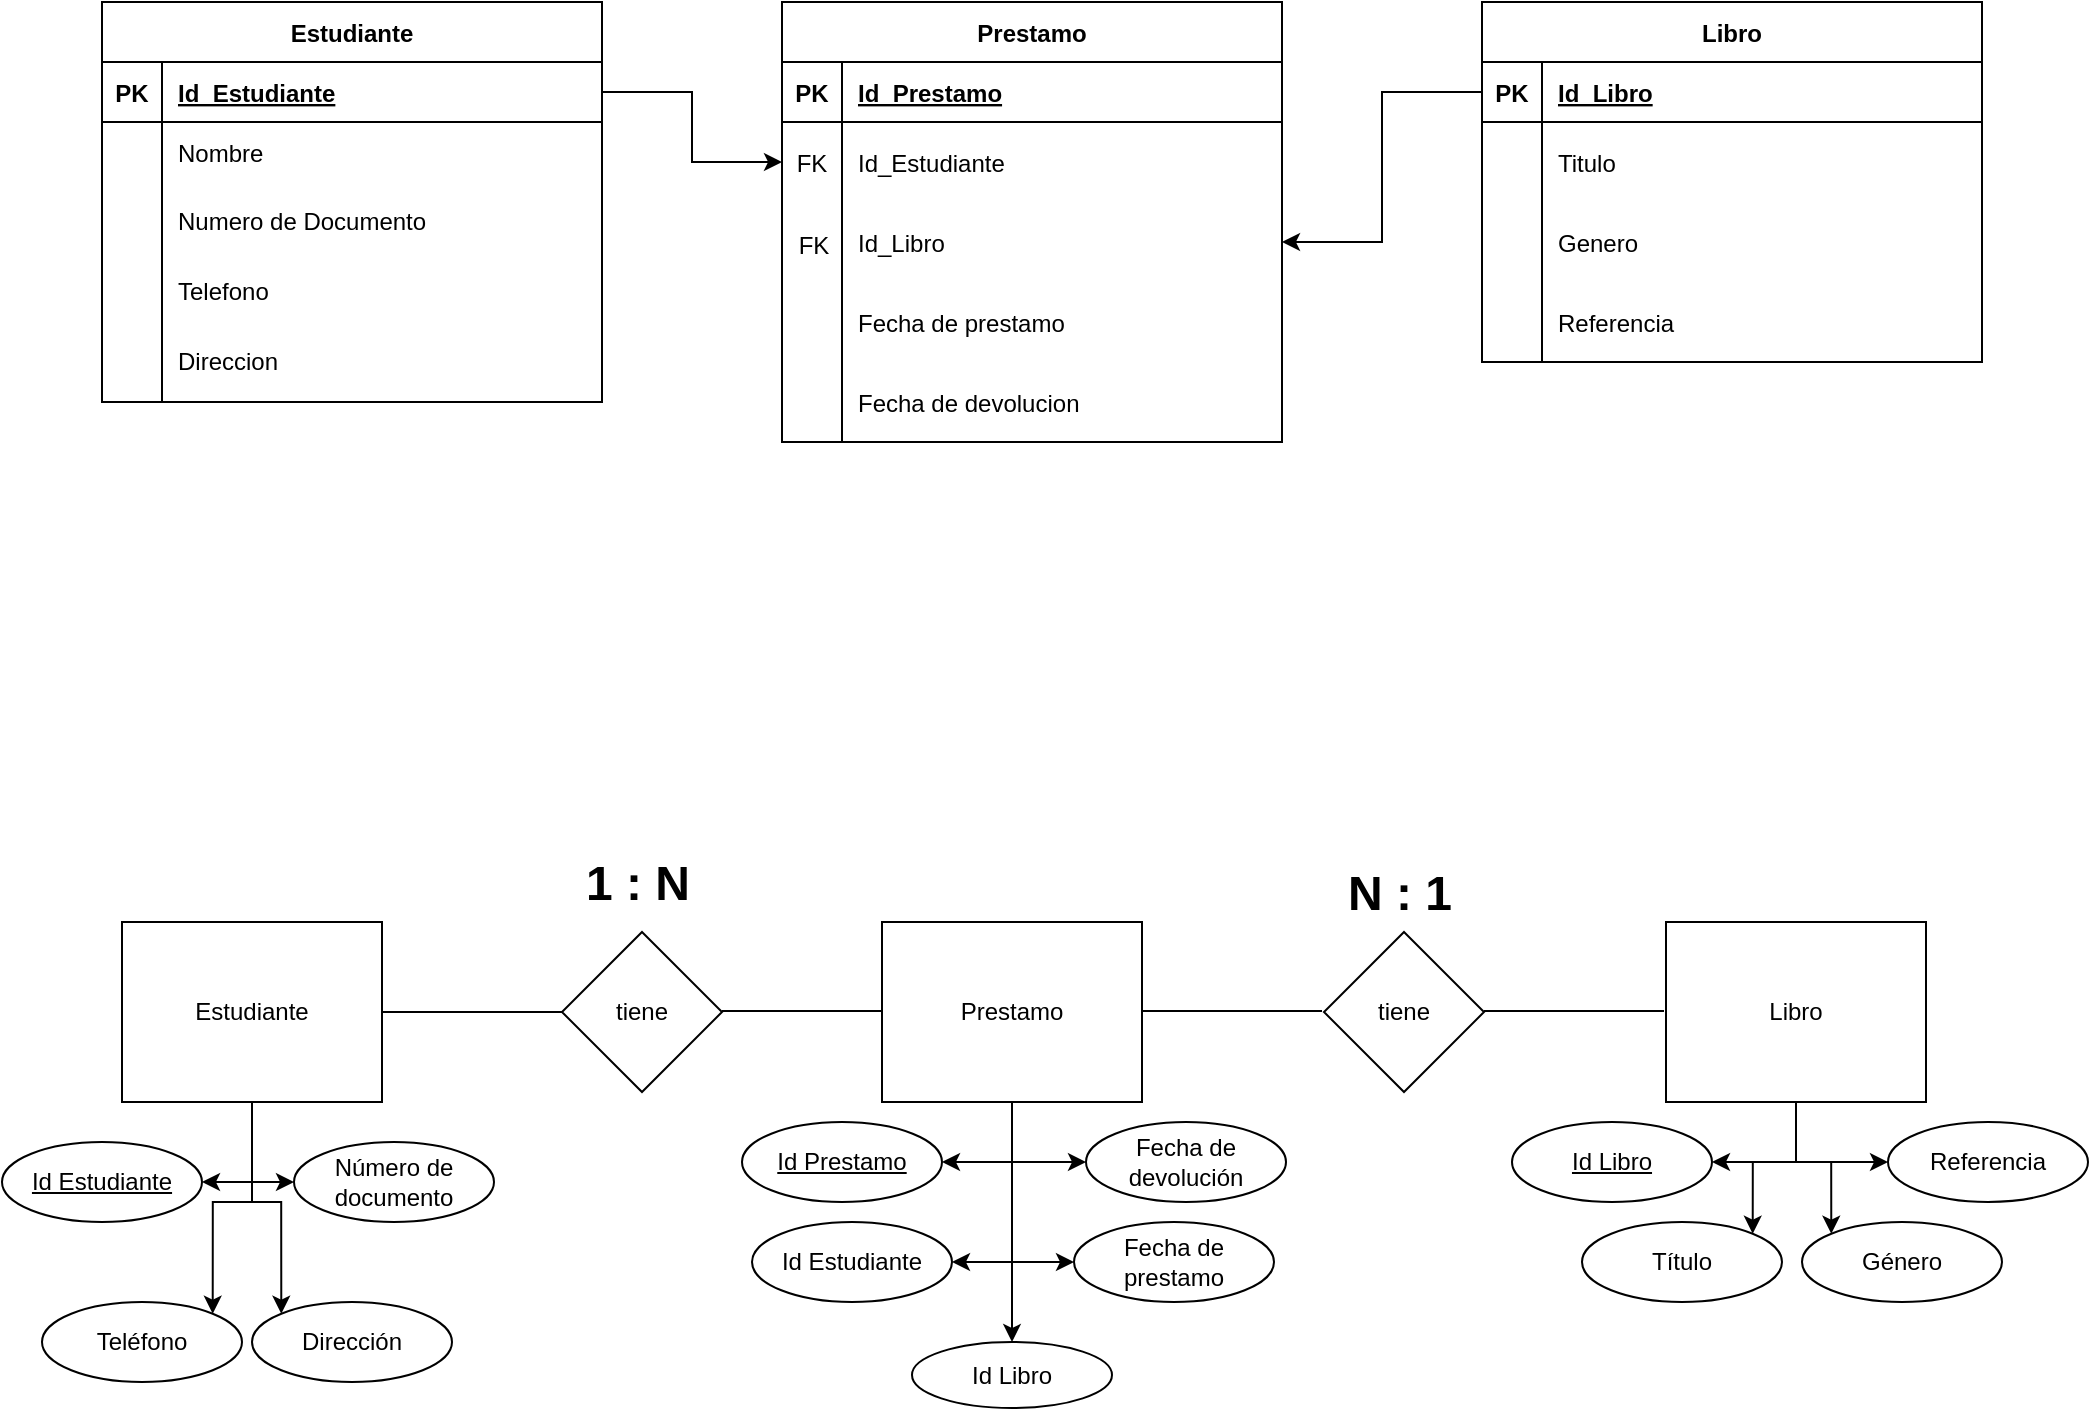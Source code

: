 <mxfile version="24.7.17">
  <diagram id="R2lEEEUBdFMjLlhIrx00" name="Page-1">
    <mxGraphModel dx="984" dy="532" grid="1" gridSize="10" guides="1" tooltips="1" connect="1" arrows="1" fold="1" page="1" pageScale="1" pageWidth="850" pageHeight="1100" math="0" shadow="0" extFonts="Permanent Marker^https://fonts.googleapis.com/css?family=Permanent+Marker">
      <root>
        <mxCell id="0" />
        <mxCell id="1" parent="0" />
        <mxCell id="C-vyLk0tnHw3VtMMgP7b-2" value="Prestamo" style="shape=table;startSize=30;container=1;collapsible=1;childLayout=tableLayout;fixedRows=1;rowLines=0;fontStyle=1;align=center;resizeLast=1;" parent="1" vertex="1">
          <mxGeometry x="390" y="130" width="250" height="220" as="geometry">
            <mxRectangle x="390" y="120" width="80" height="30" as="alternateBounds" />
          </mxGeometry>
        </mxCell>
        <mxCell id="C-vyLk0tnHw3VtMMgP7b-3" value="" style="shape=partialRectangle;collapsible=0;dropTarget=0;pointerEvents=0;fillColor=none;points=[[0,0.5],[1,0.5]];portConstraint=eastwest;top=0;left=0;right=0;bottom=1;" parent="C-vyLk0tnHw3VtMMgP7b-2" vertex="1">
          <mxGeometry y="30" width="250" height="30" as="geometry" />
        </mxCell>
        <mxCell id="C-vyLk0tnHw3VtMMgP7b-4" value="PK" style="shape=partialRectangle;overflow=hidden;connectable=0;fillColor=none;top=0;left=0;bottom=0;right=0;fontStyle=1;" parent="C-vyLk0tnHw3VtMMgP7b-3" vertex="1">
          <mxGeometry width="30" height="30" as="geometry">
            <mxRectangle width="30" height="30" as="alternateBounds" />
          </mxGeometry>
        </mxCell>
        <mxCell id="C-vyLk0tnHw3VtMMgP7b-5" value="Id_Prestamo" style="shape=partialRectangle;overflow=hidden;connectable=0;fillColor=none;top=0;left=0;bottom=0;right=0;align=left;spacingLeft=6;fontStyle=5;" parent="C-vyLk0tnHw3VtMMgP7b-3" vertex="1">
          <mxGeometry x="30" width="220" height="30" as="geometry">
            <mxRectangle width="220" height="30" as="alternateBounds" />
          </mxGeometry>
        </mxCell>
        <mxCell id="C-vyLk0tnHw3VtMMgP7b-6" value="" style="shape=partialRectangle;collapsible=0;dropTarget=0;pointerEvents=0;fillColor=none;points=[[0,0.5],[1,0.5]];portConstraint=eastwest;top=0;left=0;right=0;bottom=0;" parent="C-vyLk0tnHw3VtMMgP7b-2" vertex="1">
          <mxGeometry y="60" width="250" height="40" as="geometry" />
        </mxCell>
        <mxCell id="C-vyLk0tnHw3VtMMgP7b-7" value="FK" style="shape=partialRectangle;overflow=hidden;connectable=0;fillColor=none;top=0;left=0;bottom=0;right=0;" parent="C-vyLk0tnHw3VtMMgP7b-6" vertex="1">
          <mxGeometry width="30" height="40" as="geometry">
            <mxRectangle width="30" height="40" as="alternateBounds" />
          </mxGeometry>
        </mxCell>
        <mxCell id="C-vyLk0tnHw3VtMMgP7b-8" value="Id_Estudiante" style="shape=partialRectangle;overflow=hidden;connectable=0;fillColor=none;top=0;left=0;bottom=0;right=0;align=left;spacingLeft=6;" parent="C-vyLk0tnHw3VtMMgP7b-6" vertex="1">
          <mxGeometry x="30" width="220" height="40" as="geometry">
            <mxRectangle width="220" height="40" as="alternateBounds" />
          </mxGeometry>
        </mxCell>
        <mxCell id="C-vyLk0tnHw3VtMMgP7b-9" value="" style="shape=partialRectangle;collapsible=0;dropTarget=0;pointerEvents=0;fillColor=none;points=[[0,0.5],[1,0.5]];portConstraint=eastwest;top=0;left=0;right=0;bottom=0;" parent="C-vyLk0tnHw3VtMMgP7b-2" vertex="1">
          <mxGeometry y="100" width="250" height="40" as="geometry" />
        </mxCell>
        <mxCell id="C-vyLk0tnHw3VtMMgP7b-10" value="" style="shape=partialRectangle;overflow=hidden;connectable=0;fillColor=none;top=0;left=0;bottom=0;right=0;" parent="C-vyLk0tnHw3VtMMgP7b-9" vertex="1">
          <mxGeometry width="30" height="40" as="geometry">
            <mxRectangle width="30" height="40" as="alternateBounds" />
          </mxGeometry>
        </mxCell>
        <mxCell id="C-vyLk0tnHw3VtMMgP7b-11" value="Id_Libro" style="shape=partialRectangle;overflow=hidden;connectable=0;fillColor=none;top=0;left=0;bottom=0;right=0;align=left;spacingLeft=6;" parent="C-vyLk0tnHw3VtMMgP7b-9" vertex="1">
          <mxGeometry x="30" width="220" height="40" as="geometry">
            <mxRectangle width="220" height="40" as="alternateBounds" />
          </mxGeometry>
        </mxCell>
        <mxCell id="ZvHyLJkmEVC4T33rTj_y-20" style="shape=partialRectangle;collapsible=0;dropTarget=0;pointerEvents=0;fillColor=none;points=[[0,0.5],[1,0.5]];portConstraint=eastwest;top=0;left=0;right=0;bottom=0;" parent="C-vyLk0tnHw3VtMMgP7b-2" vertex="1">
          <mxGeometry y="140" width="250" height="40" as="geometry" />
        </mxCell>
        <mxCell id="ZvHyLJkmEVC4T33rTj_y-21" style="shape=partialRectangle;overflow=hidden;connectable=0;fillColor=none;top=0;left=0;bottom=0;right=0;" parent="ZvHyLJkmEVC4T33rTj_y-20" vertex="1">
          <mxGeometry width="30" height="40" as="geometry">
            <mxRectangle width="30" height="40" as="alternateBounds" />
          </mxGeometry>
        </mxCell>
        <mxCell id="ZvHyLJkmEVC4T33rTj_y-22" value="Fecha de prestamo" style="shape=partialRectangle;overflow=hidden;connectable=0;fillColor=none;top=0;left=0;bottom=0;right=0;align=left;spacingLeft=6;" parent="ZvHyLJkmEVC4T33rTj_y-20" vertex="1">
          <mxGeometry x="30" width="220" height="40" as="geometry">
            <mxRectangle width="220" height="40" as="alternateBounds" />
          </mxGeometry>
        </mxCell>
        <mxCell id="ZvHyLJkmEVC4T33rTj_y-23" style="shape=partialRectangle;collapsible=0;dropTarget=0;pointerEvents=0;fillColor=none;points=[[0,0.5],[1,0.5]];portConstraint=eastwest;top=0;left=0;right=0;bottom=0;" parent="C-vyLk0tnHw3VtMMgP7b-2" vertex="1">
          <mxGeometry y="180" width="250" height="40" as="geometry" />
        </mxCell>
        <mxCell id="ZvHyLJkmEVC4T33rTj_y-24" style="shape=partialRectangle;overflow=hidden;connectable=0;fillColor=none;top=0;left=0;bottom=0;right=0;" parent="ZvHyLJkmEVC4T33rTj_y-23" vertex="1">
          <mxGeometry width="30" height="40" as="geometry">
            <mxRectangle width="30" height="40" as="alternateBounds" />
          </mxGeometry>
        </mxCell>
        <mxCell id="ZvHyLJkmEVC4T33rTj_y-25" value="Fecha de devolucion" style="shape=partialRectangle;overflow=hidden;connectable=0;fillColor=none;top=0;left=0;bottom=0;right=0;align=left;spacingLeft=6;" parent="ZvHyLJkmEVC4T33rTj_y-23" vertex="1">
          <mxGeometry x="30" width="220" height="40" as="geometry">
            <mxRectangle width="220" height="40" as="alternateBounds" />
          </mxGeometry>
        </mxCell>
        <mxCell id="C-vyLk0tnHw3VtMMgP7b-13" value="Libro" style="shape=table;startSize=30;container=1;collapsible=1;childLayout=tableLayout;fixedRows=1;rowLines=0;fontStyle=1;align=center;resizeLast=1;" parent="1" vertex="1">
          <mxGeometry x="740" y="130" width="250" height="180" as="geometry" />
        </mxCell>
        <mxCell id="C-vyLk0tnHw3VtMMgP7b-14" value="" style="shape=partialRectangle;collapsible=0;dropTarget=0;pointerEvents=0;fillColor=none;points=[[0,0.5],[1,0.5]];portConstraint=eastwest;top=0;left=0;right=0;bottom=1;" parent="C-vyLk0tnHw3VtMMgP7b-13" vertex="1">
          <mxGeometry y="30" width="250" height="30" as="geometry" />
        </mxCell>
        <mxCell id="C-vyLk0tnHw3VtMMgP7b-15" value="PK" style="shape=partialRectangle;overflow=hidden;connectable=0;fillColor=none;top=0;left=0;bottom=0;right=0;fontStyle=1;" parent="C-vyLk0tnHw3VtMMgP7b-14" vertex="1">
          <mxGeometry width="30" height="30" as="geometry">
            <mxRectangle width="30" height="30" as="alternateBounds" />
          </mxGeometry>
        </mxCell>
        <mxCell id="C-vyLk0tnHw3VtMMgP7b-16" value="Id_Libro" style="shape=partialRectangle;overflow=hidden;connectable=0;fillColor=none;top=0;left=0;bottom=0;right=0;align=left;spacingLeft=6;fontStyle=5;" parent="C-vyLk0tnHw3VtMMgP7b-14" vertex="1">
          <mxGeometry x="30" width="220" height="30" as="geometry">
            <mxRectangle width="220" height="30" as="alternateBounds" />
          </mxGeometry>
        </mxCell>
        <mxCell id="C-vyLk0tnHw3VtMMgP7b-17" value="" style="shape=partialRectangle;collapsible=0;dropTarget=0;pointerEvents=0;fillColor=none;points=[[0,0.5],[1,0.5]];portConstraint=eastwest;top=0;left=0;right=0;bottom=0;" parent="C-vyLk0tnHw3VtMMgP7b-13" vertex="1">
          <mxGeometry y="60" width="250" height="40" as="geometry" />
        </mxCell>
        <mxCell id="C-vyLk0tnHw3VtMMgP7b-18" value="" style="shape=partialRectangle;overflow=hidden;connectable=0;fillColor=none;top=0;left=0;bottom=0;right=0;" parent="C-vyLk0tnHw3VtMMgP7b-17" vertex="1">
          <mxGeometry width="30" height="40" as="geometry">
            <mxRectangle width="30" height="40" as="alternateBounds" />
          </mxGeometry>
        </mxCell>
        <mxCell id="C-vyLk0tnHw3VtMMgP7b-19" value="Titulo" style="shape=partialRectangle;overflow=hidden;connectable=0;fillColor=none;top=0;left=0;bottom=0;right=0;align=left;spacingLeft=6;" parent="C-vyLk0tnHw3VtMMgP7b-17" vertex="1">
          <mxGeometry x="30" width="220" height="40" as="geometry">
            <mxRectangle width="220" height="40" as="alternateBounds" />
          </mxGeometry>
        </mxCell>
        <mxCell id="C-vyLk0tnHw3VtMMgP7b-20" value="" style="shape=partialRectangle;collapsible=0;dropTarget=0;pointerEvents=0;fillColor=none;points=[[0,0.5],[1,0.5]];portConstraint=eastwest;top=0;left=0;right=0;bottom=0;" parent="C-vyLk0tnHw3VtMMgP7b-13" vertex="1">
          <mxGeometry y="100" width="250" height="40" as="geometry" />
        </mxCell>
        <mxCell id="C-vyLk0tnHw3VtMMgP7b-21" value="" style="shape=partialRectangle;overflow=hidden;connectable=0;fillColor=none;top=0;left=0;bottom=0;right=0;" parent="C-vyLk0tnHw3VtMMgP7b-20" vertex="1">
          <mxGeometry width="30" height="40" as="geometry">
            <mxRectangle width="30" height="40" as="alternateBounds" />
          </mxGeometry>
        </mxCell>
        <mxCell id="C-vyLk0tnHw3VtMMgP7b-22" value="Genero" style="shape=partialRectangle;overflow=hidden;connectable=0;fillColor=none;top=0;left=0;bottom=0;right=0;align=left;spacingLeft=6;" parent="C-vyLk0tnHw3VtMMgP7b-20" vertex="1">
          <mxGeometry x="30" width="220" height="40" as="geometry">
            <mxRectangle width="220" height="40" as="alternateBounds" />
          </mxGeometry>
        </mxCell>
        <mxCell id="ZvHyLJkmEVC4T33rTj_y-17" style="shape=partialRectangle;collapsible=0;dropTarget=0;pointerEvents=0;fillColor=none;points=[[0,0.5],[1,0.5]];portConstraint=eastwest;top=0;left=0;right=0;bottom=0;" parent="C-vyLk0tnHw3VtMMgP7b-13" vertex="1">
          <mxGeometry y="140" width="250" height="40" as="geometry" />
        </mxCell>
        <mxCell id="ZvHyLJkmEVC4T33rTj_y-18" style="shape=partialRectangle;overflow=hidden;connectable=0;fillColor=none;top=0;left=0;bottom=0;right=0;" parent="ZvHyLJkmEVC4T33rTj_y-17" vertex="1">
          <mxGeometry width="30" height="40" as="geometry">
            <mxRectangle width="30" height="40" as="alternateBounds" />
          </mxGeometry>
        </mxCell>
        <mxCell id="ZvHyLJkmEVC4T33rTj_y-19" value="Referencia" style="shape=partialRectangle;overflow=hidden;connectable=0;fillColor=none;top=0;left=0;bottom=0;right=0;align=left;spacingLeft=6;" parent="ZvHyLJkmEVC4T33rTj_y-17" vertex="1">
          <mxGeometry x="30" width="220" height="40" as="geometry">
            <mxRectangle width="220" height="40" as="alternateBounds" />
          </mxGeometry>
        </mxCell>
        <mxCell id="C-vyLk0tnHw3VtMMgP7b-23" value="Estudiante" style="shape=table;startSize=30;container=1;collapsible=1;childLayout=tableLayout;fixedRows=1;rowLines=0;fontStyle=1;align=center;resizeLast=1;" parent="1" vertex="1">
          <mxGeometry x="50" y="130" width="250" height="200" as="geometry" />
        </mxCell>
        <mxCell id="C-vyLk0tnHw3VtMMgP7b-24" value="" style="shape=partialRectangle;collapsible=0;dropTarget=0;pointerEvents=0;fillColor=none;points=[[0,0.5],[1,0.5]];portConstraint=eastwest;top=0;left=0;right=0;bottom=1;" parent="C-vyLk0tnHw3VtMMgP7b-23" vertex="1">
          <mxGeometry y="30" width="250" height="30" as="geometry" />
        </mxCell>
        <mxCell id="C-vyLk0tnHw3VtMMgP7b-25" value="PK" style="shape=partialRectangle;overflow=hidden;connectable=0;fillColor=none;top=0;left=0;bottom=0;right=0;fontStyle=1;" parent="C-vyLk0tnHw3VtMMgP7b-24" vertex="1">
          <mxGeometry width="30" height="30" as="geometry">
            <mxRectangle width="30" height="30" as="alternateBounds" />
          </mxGeometry>
        </mxCell>
        <mxCell id="C-vyLk0tnHw3VtMMgP7b-26" value="Id_Estudiante" style="shape=partialRectangle;overflow=hidden;connectable=0;fillColor=none;top=0;left=0;bottom=0;right=0;align=left;spacingLeft=6;fontStyle=5;" parent="C-vyLk0tnHw3VtMMgP7b-24" vertex="1">
          <mxGeometry x="30" width="220" height="30" as="geometry">
            <mxRectangle width="220" height="30" as="alternateBounds" />
          </mxGeometry>
        </mxCell>
        <mxCell id="C-vyLk0tnHw3VtMMgP7b-27" value="" style="shape=partialRectangle;collapsible=0;dropTarget=0;pointerEvents=0;fillColor=none;points=[[0,0.5],[1,0.5]];portConstraint=eastwest;top=0;left=0;right=0;bottom=0;" parent="C-vyLk0tnHw3VtMMgP7b-23" vertex="1">
          <mxGeometry y="60" width="250" height="30" as="geometry" />
        </mxCell>
        <mxCell id="C-vyLk0tnHw3VtMMgP7b-28" value="" style="shape=partialRectangle;overflow=hidden;connectable=0;fillColor=none;top=0;left=0;bottom=0;right=0;" parent="C-vyLk0tnHw3VtMMgP7b-27" vertex="1">
          <mxGeometry width="30" height="30" as="geometry">
            <mxRectangle width="30" height="30" as="alternateBounds" />
          </mxGeometry>
        </mxCell>
        <mxCell id="C-vyLk0tnHw3VtMMgP7b-29" value="Nombre" style="shape=partialRectangle;overflow=hidden;connectable=0;fillColor=none;top=0;left=0;bottom=0;right=0;align=left;spacingLeft=6;" parent="C-vyLk0tnHw3VtMMgP7b-27" vertex="1">
          <mxGeometry x="30" width="220" height="30" as="geometry">
            <mxRectangle width="220" height="30" as="alternateBounds" />
          </mxGeometry>
        </mxCell>
        <mxCell id="ZvHyLJkmEVC4T33rTj_y-11" value="" style="shape=tableRow;horizontal=0;startSize=0;swimlaneHead=0;swimlaneBody=0;fillColor=none;collapsible=0;dropTarget=0;points=[[0,0.5],[1,0.5]];portConstraint=eastwest;top=0;left=0;right=0;bottom=0;" parent="C-vyLk0tnHw3VtMMgP7b-23" vertex="1">
          <mxGeometry y="90" width="250" height="40" as="geometry" />
        </mxCell>
        <mxCell id="ZvHyLJkmEVC4T33rTj_y-12" value="" style="shape=partialRectangle;connectable=0;fillColor=none;top=0;left=0;bottom=0;right=0;editable=1;overflow=hidden;whiteSpace=wrap;html=1;" parent="ZvHyLJkmEVC4T33rTj_y-11" vertex="1">
          <mxGeometry width="30" height="40" as="geometry">
            <mxRectangle width="30" height="40" as="alternateBounds" />
          </mxGeometry>
        </mxCell>
        <mxCell id="ZvHyLJkmEVC4T33rTj_y-13" value="Numero de Documento" style="shape=partialRectangle;connectable=0;fillColor=none;top=0;left=0;bottom=0;right=0;align=left;spacingLeft=6;overflow=hidden;whiteSpace=wrap;html=1;" parent="ZvHyLJkmEVC4T33rTj_y-11" vertex="1">
          <mxGeometry x="30" width="220" height="40" as="geometry">
            <mxRectangle width="220" height="40" as="alternateBounds" />
          </mxGeometry>
        </mxCell>
        <mxCell id="ZvHyLJkmEVC4T33rTj_y-14" value="" style="shape=tableRow;horizontal=0;startSize=0;swimlaneHead=0;swimlaneBody=0;fillColor=none;collapsible=0;dropTarget=0;points=[[0,0.5],[1,0.5]];portConstraint=eastwest;top=0;left=0;right=0;bottom=0;" parent="C-vyLk0tnHw3VtMMgP7b-23" vertex="1">
          <mxGeometry y="130" width="250" height="30" as="geometry" />
        </mxCell>
        <mxCell id="ZvHyLJkmEVC4T33rTj_y-15" value="" style="shape=partialRectangle;connectable=0;fillColor=none;top=0;left=0;bottom=0;right=0;editable=1;overflow=hidden;whiteSpace=wrap;html=1;" parent="ZvHyLJkmEVC4T33rTj_y-14" vertex="1">
          <mxGeometry width="30" height="30" as="geometry">
            <mxRectangle width="30" height="30" as="alternateBounds" />
          </mxGeometry>
        </mxCell>
        <mxCell id="ZvHyLJkmEVC4T33rTj_y-16" value="Telefono" style="shape=partialRectangle;connectable=0;fillColor=none;top=0;left=0;bottom=0;right=0;align=left;spacingLeft=6;overflow=hidden;whiteSpace=wrap;html=1;" parent="ZvHyLJkmEVC4T33rTj_y-14" vertex="1">
          <mxGeometry x="30" width="220" height="30" as="geometry">
            <mxRectangle width="220" height="30" as="alternateBounds" />
          </mxGeometry>
        </mxCell>
        <mxCell id="ZvHyLJkmEVC4T33rTj_y-8" value="" style="shape=tableRow;horizontal=0;startSize=0;swimlaneHead=0;swimlaneBody=0;fillColor=none;collapsible=0;dropTarget=0;points=[[0,0.5],[1,0.5]];portConstraint=eastwest;top=0;left=0;right=0;bottom=0;" parent="C-vyLk0tnHw3VtMMgP7b-23" vertex="1">
          <mxGeometry y="160" width="250" height="40" as="geometry" />
        </mxCell>
        <mxCell id="ZvHyLJkmEVC4T33rTj_y-9" value="" style="shape=partialRectangle;connectable=0;fillColor=none;top=0;left=0;bottom=0;right=0;editable=1;overflow=hidden;whiteSpace=wrap;html=1;" parent="ZvHyLJkmEVC4T33rTj_y-8" vertex="1">
          <mxGeometry width="30" height="40" as="geometry">
            <mxRectangle width="30" height="40" as="alternateBounds" />
          </mxGeometry>
        </mxCell>
        <mxCell id="ZvHyLJkmEVC4T33rTj_y-10" value="Direccion" style="shape=partialRectangle;connectable=0;fillColor=none;top=0;left=0;bottom=0;right=0;align=left;spacingLeft=6;overflow=hidden;whiteSpace=wrap;html=1;" parent="ZvHyLJkmEVC4T33rTj_y-8" vertex="1">
          <mxGeometry x="30" width="220" height="40" as="geometry">
            <mxRectangle width="220" height="40" as="alternateBounds" />
          </mxGeometry>
        </mxCell>
        <mxCell id="ZvHyLJkmEVC4T33rTj_y-29" value="FK" style="shape=partialRectangle;overflow=hidden;connectable=0;fillColor=none;top=0;left=0;bottom=0;right=0;" parent="1" vertex="1">
          <mxGeometry x="391" y="236" width="30" height="30" as="geometry">
            <mxRectangle width="30" height="30" as="alternateBounds" />
          </mxGeometry>
        </mxCell>
        <mxCell id="ZvHyLJkmEVC4T33rTj_y-72" style="edgeStyle=orthogonalEdgeStyle;rounded=0;orthogonalLoop=1;jettySize=auto;html=1;exitX=0.5;exitY=1;exitDx=0;exitDy=0;entryX=1;entryY=0.5;entryDx=0;entryDy=0;" parent="1" source="ZvHyLJkmEVC4T33rTj_y-31" target="ZvHyLJkmEVC4T33rTj_y-49" edge="1">
          <mxGeometry relative="1" as="geometry" />
        </mxCell>
        <mxCell id="ZvHyLJkmEVC4T33rTj_y-73" style="edgeStyle=orthogonalEdgeStyle;rounded=0;orthogonalLoop=1;jettySize=auto;html=1;exitX=0.5;exitY=1;exitDx=0;exitDy=0;entryX=1;entryY=0;entryDx=0;entryDy=0;" parent="1" source="ZvHyLJkmEVC4T33rTj_y-31" target="ZvHyLJkmEVC4T33rTj_y-61" edge="1">
          <mxGeometry relative="1" as="geometry" />
        </mxCell>
        <mxCell id="ZvHyLJkmEVC4T33rTj_y-74" style="edgeStyle=orthogonalEdgeStyle;rounded=0;orthogonalLoop=1;jettySize=auto;html=1;exitX=0.5;exitY=1;exitDx=0;exitDy=0;entryX=0;entryY=0;entryDx=0;entryDy=0;" parent="1" source="ZvHyLJkmEVC4T33rTj_y-31" target="ZvHyLJkmEVC4T33rTj_y-63" edge="1">
          <mxGeometry relative="1" as="geometry" />
        </mxCell>
        <mxCell id="ZvHyLJkmEVC4T33rTj_y-75" style="edgeStyle=orthogonalEdgeStyle;rounded=0;orthogonalLoop=1;jettySize=auto;html=1;exitX=0.5;exitY=1;exitDx=0;exitDy=0;entryX=0;entryY=0.5;entryDx=0;entryDy=0;" parent="1" source="ZvHyLJkmEVC4T33rTj_y-31" target="ZvHyLJkmEVC4T33rTj_y-64" edge="1">
          <mxGeometry relative="1" as="geometry">
            <Array as="points">
              <mxPoint x="125" y="720" />
            </Array>
          </mxGeometry>
        </mxCell>
        <mxCell id="ZvHyLJkmEVC4T33rTj_y-31" value="Estudiante" style="rounded=0;whiteSpace=wrap;html=1;" parent="1" vertex="1">
          <mxGeometry x="60" y="590" width="130" height="90" as="geometry" />
        </mxCell>
        <mxCell id="ZvHyLJkmEVC4T33rTj_y-32" value="tiene" style="rhombus;whiteSpace=wrap;html=1;" parent="1" vertex="1">
          <mxGeometry x="280" y="595" width="80" height="80" as="geometry" />
        </mxCell>
        <mxCell id="ZvHyLJkmEVC4T33rTj_y-39" value="" style="endArrow=none;html=1;rounded=0;exitX=1;exitY=0.5;exitDx=0;exitDy=0;entryX=0;entryY=0.5;entryDx=0;entryDy=0;" parent="1" source="ZvHyLJkmEVC4T33rTj_y-31" target="ZvHyLJkmEVC4T33rTj_y-32" edge="1">
          <mxGeometry width="50" height="50" relative="1" as="geometry">
            <mxPoint x="440" y="500" as="sourcePoint" />
            <mxPoint x="490" y="450" as="targetPoint" />
          </mxGeometry>
        </mxCell>
        <mxCell id="ZvHyLJkmEVC4T33rTj_y-41" value="" style="endArrow=none;html=1;rounded=0;exitX=1;exitY=0.5;exitDx=0;exitDy=0;entryX=0;entryY=0.5;entryDx=0;entryDy=0;" parent="1" edge="1">
          <mxGeometry width="50" height="50" relative="1" as="geometry">
            <mxPoint x="360" y="634.44" as="sourcePoint" />
            <mxPoint x="450" y="634.44" as="targetPoint" />
          </mxGeometry>
        </mxCell>
        <mxCell id="ZvHyLJkmEVC4T33rTj_y-78" style="edgeStyle=orthogonalEdgeStyle;rounded=0;orthogonalLoop=1;jettySize=auto;html=1;exitX=0.5;exitY=1;exitDx=0;exitDy=0;entryX=1;entryY=0.5;entryDx=0;entryDy=0;" parent="1" source="ZvHyLJkmEVC4T33rTj_y-42" target="ZvHyLJkmEVC4T33rTj_y-51" edge="1">
          <mxGeometry relative="1" as="geometry" />
        </mxCell>
        <mxCell id="ZvHyLJkmEVC4T33rTj_y-79" style="edgeStyle=orthogonalEdgeStyle;rounded=0;orthogonalLoop=1;jettySize=auto;html=1;exitX=0.5;exitY=1;exitDx=0;exitDy=0;entryX=0;entryY=0.5;entryDx=0;entryDy=0;" parent="1" source="ZvHyLJkmEVC4T33rTj_y-42" target="ZvHyLJkmEVC4T33rTj_y-66" edge="1">
          <mxGeometry relative="1" as="geometry">
            <Array as="points">
              <mxPoint x="505" y="710" />
            </Array>
          </mxGeometry>
        </mxCell>
        <mxCell id="ZvHyLJkmEVC4T33rTj_y-80" style="edgeStyle=orthogonalEdgeStyle;rounded=0;orthogonalLoop=1;jettySize=auto;html=1;exitX=0.5;exitY=1;exitDx=0;exitDy=0;entryX=1;entryY=0.5;entryDx=0;entryDy=0;" parent="1" source="ZvHyLJkmEVC4T33rTj_y-42" target="ZvHyLJkmEVC4T33rTj_y-67" edge="1">
          <mxGeometry relative="1" as="geometry" />
        </mxCell>
        <mxCell id="ZvHyLJkmEVC4T33rTj_y-81" style="edgeStyle=orthogonalEdgeStyle;rounded=0;orthogonalLoop=1;jettySize=auto;html=1;exitX=0.5;exitY=1;exitDx=0;exitDy=0;entryX=0;entryY=0.5;entryDx=0;entryDy=0;" parent="1" source="ZvHyLJkmEVC4T33rTj_y-42" target="ZvHyLJkmEVC4T33rTj_y-65" edge="1">
          <mxGeometry relative="1" as="geometry">
            <Array as="points">
              <mxPoint x="505" y="760" />
            </Array>
          </mxGeometry>
        </mxCell>
        <mxCell id="ZvHyLJkmEVC4T33rTj_y-42" value="Prestamo" style="rounded=0;whiteSpace=wrap;html=1;" parent="1" vertex="1">
          <mxGeometry x="440" y="590" width="130" height="90" as="geometry" />
        </mxCell>
        <mxCell id="ZvHyLJkmEVC4T33rTj_y-43" value="tiene" style="rhombus;whiteSpace=wrap;html=1;" parent="1" vertex="1">
          <mxGeometry x="661" y="595" width="80" height="80" as="geometry" />
        </mxCell>
        <mxCell id="ZvHyLJkmEVC4T33rTj_y-44" value="" style="endArrow=none;html=1;rounded=0;exitX=1;exitY=0.5;exitDx=0;exitDy=0;entryX=0;entryY=0.5;entryDx=0;entryDy=0;" parent="1" edge="1">
          <mxGeometry width="50" height="50" relative="1" as="geometry">
            <mxPoint x="570" y="634.44" as="sourcePoint" />
            <mxPoint x="660" y="634.44" as="targetPoint" />
          </mxGeometry>
        </mxCell>
        <mxCell id="ZvHyLJkmEVC4T33rTj_y-82" style="edgeStyle=orthogonalEdgeStyle;rounded=0;orthogonalLoop=1;jettySize=auto;html=1;exitX=0.5;exitY=1;exitDx=0;exitDy=0;entryX=1;entryY=0;entryDx=0;entryDy=0;" parent="1" source="ZvHyLJkmEVC4T33rTj_y-45" target="ZvHyLJkmEVC4T33rTj_y-71" edge="1">
          <mxGeometry relative="1" as="geometry" />
        </mxCell>
        <mxCell id="ZvHyLJkmEVC4T33rTj_y-83" style="edgeStyle=orthogonalEdgeStyle;rounded=0;orthogonalLoop=1;jettySize=auto;html=1;exitX=0.5;exitY=1;exitDx=0;exitDy=0;entryX=0;entryY=0;entryDx=0;entryDy=0;" parent="1" source="ZvHyLJkmEVC4T33rTj_y-45" target="ZvHyLJkmEVC4T33rTj_y-69" edge="1">
          <mxGeometry relative="1" as="geometry" />
        </mxCell>
        <mxCell id="ZvHyLJkmEVC4T33rTj_y-84" style="edgeStyle=orthogonalEdgeStyle;rounded=0;orthogonalLoop=1;jettySize=auto;html=1;exitX=0.5;exitY=1;exitDx=0;exitDy=0;entryX=1;entryY=0.5;entryDx=0;entryDy=0;" parent="1" source="ZvHyLJkmEVC4T33rTj_y-45" target="ZvHyLJkmEVC4T33rTj_y-50" edge="1">
          <mxGeometry relative="1" as="geometry" />
        </mxCell>
        <mxCell id="ZvHyLJkmEVC4T33rTj_y-85" style="edgeStyle=orthogonalEdgeStyle;rounded=0;orthogonalLoop=1;jettySize=auto;html=1;exitX=0.5;exitY=1;exitDx=0;exitDy=0;entryX=0;entryY=0.5;entryDx=0;entryDy=0;" parent="1" source="ZvHyLJkmEVC4T33rTj_y-45" target="ZvHyLJkmEVC4T33rTj_y-70" edge="1">
          <mxGeometry relative="1" as="geometry" />
        </mxCell>
        <mxCell id="ZvHyLJkmEVC4T33rTj_y-45" value="Libro" style="rounded=0;whiteSpace=wrap;html=1;" parent="1" vertex="1">
          <mxGeometry x="832" y="590" width="130" height="90" as="geometry" />
        </mxCell>
        <mxCell id="ZvHyLJkmEVC4T33rTj_y-46" value="" style="endArrow=none;html=1;rounded=0;exitX=1;exitY=0.5;exitDx=0;exitDy=0;entryX=0;entryY=0.5;entryDx=0;entryDy=0;" parent="1" edge="1">
          <mxGeometry width="50" height="50" relative="1" as="geometry">
            <mxPoint x="741" y="634.44" as="sourcePoint" />
            <mxPoint x="831" y="634.44" as="targetPoint" />
          </mxGeometry>
        </mxCell>
        <mxCell id="ZvHyLJkmEVC4T33rTj_y-47" value="&lt;h1 style=&quot;margin-top: 0px;&quot;&gt;1 : N&lt;/h1&gt;" style="text;html=1;whiteSpace=wrap;overflow=hidden;rounded=0;" parent="1" vertex="1">
          <mxGeometry x="290" y="550" width="60" height="40" as="geometry" />
        </mxCell>
        <mxCell id="ZvHyLJkmEVC4T33rTj_y-48" value="&lt;h1 style=&quot;margin-top: 0px;&quot;&gt;N : 1&lt;/h1&gt;" style="text;html=1;whiteSpace=wrap;overflow=hidden;rounded=0;" parent="1" vertex="1">
          <mxGeometry x="671" y="555" width="60" height="40" as="geometry" />
        </mxCell>
        <mxCell id="ZvHyLJkmEVC4T33rTj_y-49" value="&lt;u&gt;Id Estudiante&lt;/u&gt;" style="ellipse;whiteSpace=wrap;html=1;align=center;" parent="1" vertex="1">
          <mxGeometry y="700" width="100" height="40" as="geometry" />
        </mxCell>
        <mxCell id="ZvHyLJkmEVC4T33rTj_y-50" value="&lt;u&gt;Id Libro&lt;/u&gt;" style="ellipse;whiteSpace=wrap;html=1;align=center;" parent="1" vertex="1">
          <mxGeometry x="755" y="690" width="100" height="40" as="geometry" />
        </mxCell>
        <mxCell id="ZvHyLJkmEVC4T33rTj_y-51" value="&lt;u&gt;Id Prestamo&lt;/u&gt;" style="ellipse;whiteSpace=wrap;html=1;align=center;" parent="1" vertex="1">
          <mxGeometry x="370" y="690" width="100" height="40" as="geometry" />
        </mxCell>
        <mxCell id="ZvHyLJkmEVC4T33rTj_y-54" value="" style="edgeStyle=orthogonalEdgeStyle;rounded=0;orthogonalLoop=1;jettySize=auto;html=1;" parent="1" source="C-vyLk0tnHw3VtMMgP7b-24" target="C-vyLk0tnHw3VtMMgP7b-6" edge="1">
          <mxGeometry relative="1" as="geometry" />
        </mxCell>
        <mxCell id="ZvHyLJkmEVC4T33rTj_y-59" value="" style="edgeStyle=orthogonalEdgeStyle;rounded=0;orthogonalLoop=1;jettySize=auto;html=1;entryX=1;entryY=0.5;entryDx=0;entryDy=0;" parent="1" source="C-vyLk0tnHw3VtMMgP7b-14" target="C-vyLk0tnHw3VtMMgP7b-9" edge="1">
          <mxGeometry relative="1" as="geometry" />
        </mxCell>
        <mxCell id="ZvHyLJkmEVC4T33rTj_y-61" value="Teléfono" style="ellipse;whiteSpace=wrap;html=1;align=center;" parent="1" vertex="1">
          <mxGeometry x="20" y="780" width="100" height="40" as="geometry" />
        </mxCell>
        <mxCell id="ZvHyLJkmEVC4T33rTj_y-63" value="Dirección" style="ellipse;whiteSpace=wrap;html=1;align=center;" parent="1" vertex="1">
          <mxGeometry x="125" y="780" width="100" height="40" as="geometry" />
        </mxCell>
        <mxCell id="ZvHyLJkmEVC4T33rTj_y-64" value="Número de documento" style="ellipse;whiteSpace=wrap;html=1;align=center;" parent="1" vertex="1">
          <mxGeometry x="146" y="700" width="100" height="40" as="geometry" />
        </mxCell>
        <mxCell id="ZvHyLJkmEVC4T33rTj_y-65" value="Fecha de prestamo" style="ellipse;whiteSpace=wrap;html=1;align=center;" parent="1" vertex="1">
          <mxGeometry x="536" y="740" width="100" height="40" as="geometry" />
        </mxCell>
        <mxCell id="ZvHyLJkmEVC4T33rTj_y-66" value="Fecha de devolución" style="ellipse;whiteSpace=wrap;html=1;align=center;" parent="1" vertex="1">
          <mxGeometry x="542" y="690" width="100" height="40" as="geometry" />
        </mxCell>
        <mxCell id="ZvHyLJkmEVC4T33rTj_y-67" value="Id Estudiante" style="ellipse;whiteSpace=wrap;html=1;align=center;" parent="1" vertex="1">
          <mxGeometry x="375" y="740" width="100" height="40" as="geometry" />
        </mxCell>
        <mxCell id="ZvHyLJkmEVC4T33rTj_y-68" value="Id Libro" style="ellipse;whiteSpace=wrap;html=1;align=center;" parent="1" vertex="1">
          <mxGeometry x="455" y="800" width="100" height="33" as="geometry" />
        </mxCell>
        <mxCell id="ZvHyLJkmEVC4T33rTj_y-69" value="Género" style="ellipse;whiteSpace=wrap;html=1;align=center;" parent="1" vertex="1">
          <mxGeometry x="900" y="740" width="100" height="40" as="geometry" />
        </mxCell>
        <mxCell id="ZvHyLJkmEVC4T33rTj_y-70" value="Referencia" style="ellipse;whiteSpace=wrap;html=1;align=center;" parent="1" vertex="1">
          <mxGeometry x="943" y="690" width="100" height="40" as="geometry" />
        </mxCell>
        <mxCell id="ZvHyLJkmEVC4T33rTj_y-71" value="Título" style="ellipse;whiteSpace=wrap;html=1;align=center;" parent="1" vertex="1">
          <mxGeometry x="790" y="740" width="100" height="40" as="geometry" />
        </mxCell>
        <mxCell id="ZvHyLJkmEVC4T33rTj_y-77" style="edgeStyle=orthogonalEdgeStyle;rounded=0;orthogonalLoop=1;jettySize=auto;html=1;exitX=0.5;exitY=1;exitDx=0;exitDy=0;" parent="1" source="ZvHyLJkmEVC4T33rTj_y-42" edge="1">
          <mxGeometry relative="1" as="geometry">
            <mxPoint x="505" y="800" as="targetPoint" />
          </mxGeometry>
        </mxCell>
      </root>
    </mxGraphModel>
  </diagram>
</mxfile>
